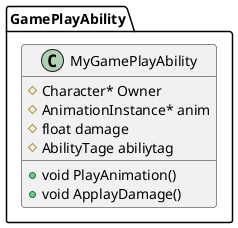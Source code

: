 @startuml
package GamePlayAbility
{
    class MyGamePlayAbility
    {
        #Character* Owner
        #AnimationInstance* anim
        #float damage
        #AbilityTage abiliytag
        +void PlayAnimation()
        +void ApplayDamage()
    }
}
@endumls